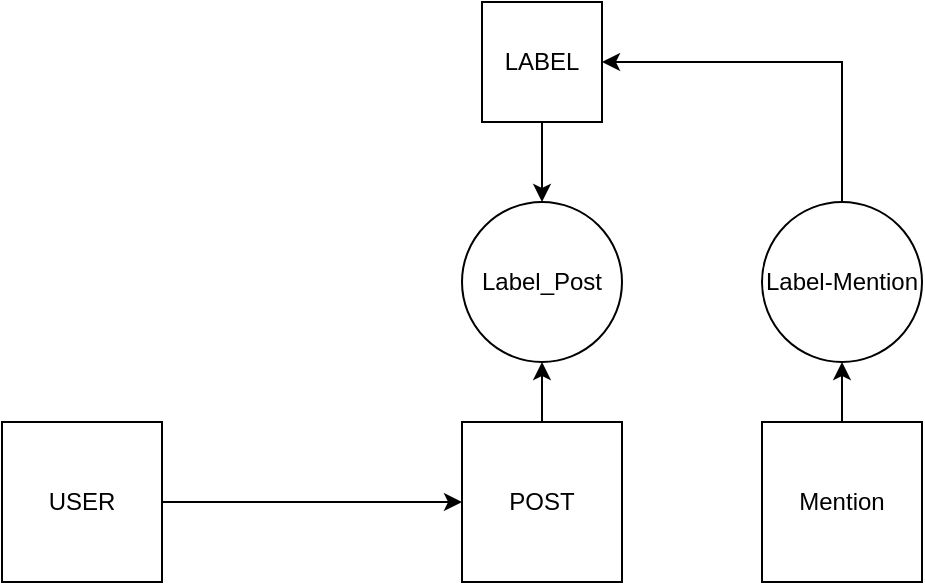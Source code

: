 <mxfile version="20.6.0" type="device"><diagram id="JOpNzi9p9vwX53oIdnJV" name="Page-1"><mxGraphModel dx="868" dy="1550" grid="1" gridSize="10" guides="1" tooltips="1" connect="1" arrows="1" fold="1" page="1" pageScale="1" pageWidth="850" pageHeight="1100" math="0" shadow="0"><root><mxCell id="0"/><mxCell id="1" parent="0"/><mxCell id="kF-SErY8S5-NbGYjNl6_-3" style="edgeStyle=orthogonalEdgeStyle;rounded=0;orthogonalLoop=1;jettySize=auto;html=1;exitX=1;exitY=0.5;exitDx=0;exitDy=0;entryX=0;entryY=0.5;entryDx=0;entryDy=0;" edge="1" parent="1" source="kF-SErY8S5-NbGYjNl6_-1" target="kF-SErY8S5-NbGYjNl6_-2"><mxGeometry relative="1" as="geometry"/></mxCell><mxCell id="kF-SErY8S5-NbGYjNl6_-1" value="USER&lt;br&gt;" style="whiteSpace=wrap;html=1;aspect=fixed;" vertex="1" parent="1"><mxGeometry x="160" y="130" width="80" height="80" as="geometry"/></mxCell><mxCell id="kF-SErY8S5-NbGYjNl6_-6" style="edgeStyle=orthogonalEdgeStyle;rounded=0;orthogonalLoop=1;jettySize=auto;html=1;exitX=0.5;exitY=0;exitDx=0;exitDy=0;entryX=0.5;entryY=1;entryDx=0;entryDy=0;" edge="1" parent="1" source="kF-SErY8S5-NbGYjNl6_-2" target="kF-SErY8S5-NbGYjNl6_-5"><mxGeometry relative="1" as="geometry"/></mxCell><mxCell id="kF-SErY8S5-NbGYjNl6_-2" value="POST" style="whiteSpace=wrap;html=1;aspect=fixed;" vertex="1" parent="1"><mxGeometry x="390" y="130" width="80" height="80" as="geometry"/></mxCell><mxCell id="kF-SErY8S5-NbGYjNl6_-9" style="edgeStyle=orthogonalEdgeStyle;rounded=0;orthogonalLoop=1;jettySize=auto;html=1;entryX=0.5;entryY=0;entryDx=0;entryDy=0;" edge="1" parent="1" source="kF-SErY8S5-NbGYjNl6_-4" target="kF-SErY8S5-NbGYjNl6_-5"><mxGeometry relative="1" as="geometry"/></mxCell><mxCell id="kF-SErY8S5-NbGYjNl6_-4" value="LABEL" style="whiteSpace=wrap;html=1;aspect=fixed;" vertex="1" parent="1"><mxGeometry x="400" y="-80" width="60" height="60" as="geometry"/></mxCell><mxCell id="kF-SErY8S5-NbGYjNl6_-5" value="Label_Post" style="ellipse;whiteSpace=wrap;html=1;aspect=fixed;" vertex="1" parent="1"><mxGeometry x="390" y="20" width="80" height="80" as="geometry"/></mxCell><mxCell id="kF-SErY8S5-NbGYjNl6_-11" style="edgeStyle=orthogonalEdgeStyle;rounded=0;orthogonalLoop=1;jettySize=auto;html=1;entryX=0.5;entryY=1;entryDx=0;entryDy=0;" edge="1" parent="1" source="kF-SErY8S5-NbGYjNl6_-8" target="kF-SErY8S5-NbGYjNl6_-10"><mxGeometry relative="1" as="geometry"/></mxCell><mxCell id="kF-SErY8S5-NbGYjNl6_-8" value="Mention" style="whiteSpace=wrap;html=1;aspect=fixed;" vertex="1" parent="1"><mxGeometry x="540" y="130" width="80" height="80" as="geometry"/></mxCell><mxCell id="kF-SErY8S5-NbGYjNl6_-12" style="edgeStyle=orthogonalEdgeStyle;rounded=0;orthogonalLoop=1;jettySize=auto;html=1;exitX=0.5;exitY=0;exitDx=0;exitDy=0;entryX=1;entryY=0.5;entryDx=0;entryDy=0;" edge="1" parent="1" source="kF-SErY8S5-NbGYjNl6_-10" target="kF-SErY8S5-NbGYjNl6_-4"><mxGeometry relative="1" as="geometry"/></mxCell><mxCell id="kF-SErY8S5-NbGYjNl6_-10" value="Label-Mention" style="ellipse;whiteSpace=wrap;html=1;aspect=fixed;" vertex="1" parent="1"><mxGeometry x="540" y="20" width="80" height="80" as="geometry"/></mxCell></root></mxGraphModel></diagram></mxfile>